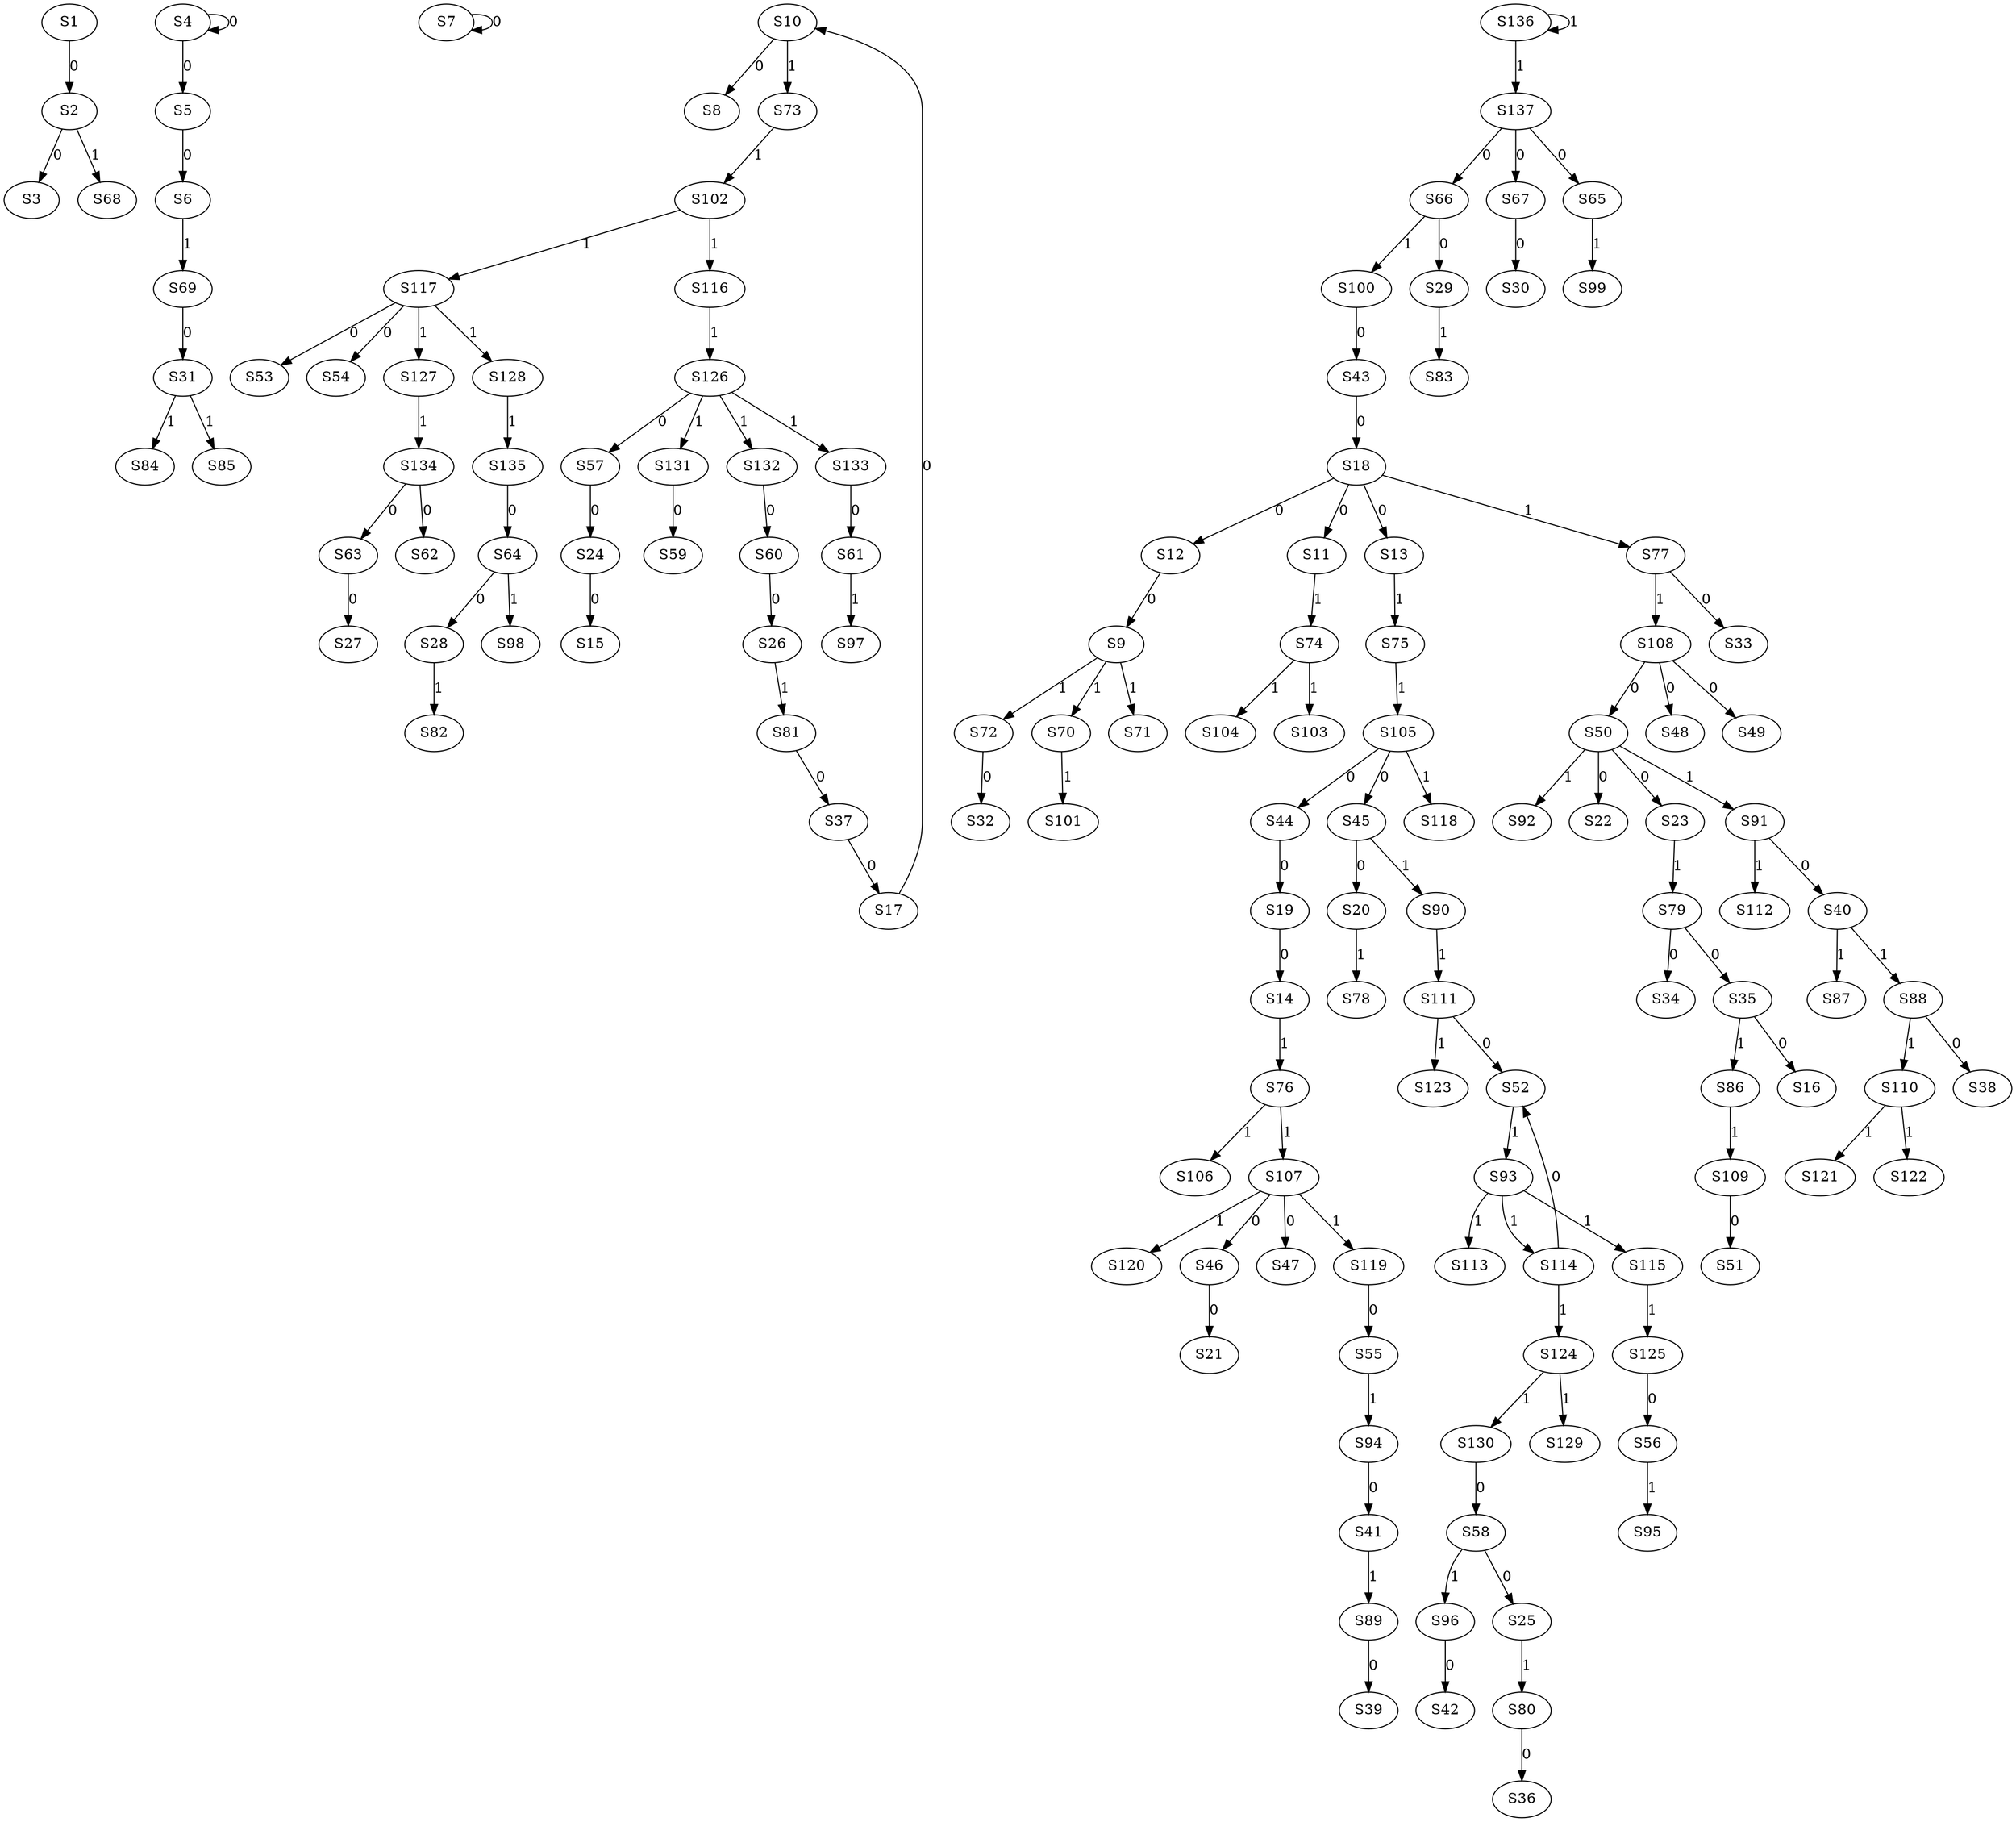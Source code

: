 strict digraph {
	S1 -> S2 [ label = 0 ];
	S2 -> S3 [ label = 0 ];
	S4 -> S4 [ label = 0 ];
	S4 -> S5 [ label = 0 ];
	S5 -> S6 [ label = 0 ];
	S7 -> S7 [ label = 0 ];
	S10 -> S8 [ label = 0 ];
	S12 -> S9 [ label = 0 ];
	S17 -> S10 [ label = 0 ];
	S18 -> S11 [ label = 0 ];
	S18 -> S12 [ label = 0 ];
	S18 -> S13 [ label = 0 ];
	S19 -> S14 [ label = 0 ];
	S24 -> S15 [ label = 0 ];
	S35 -> S16 [ label = 0 ];
	S37 -> S17 [ label = 0 ];
	S43 -> S18 [ label = 0 ];
	S44 -> S19 [ label = 0 ];
	S45 -> S20 [ label = 0 ];
	S46 -> S21 [ label = 0 ];
	S50 -> S22 [ label = 0 ];
	S50 -> S23 [ label = 0 ];
	S57 -> S24 [ label = 0 ];
	S58 -> S25 [ label = 0 ];
	S60 -> S26 [ label = 0 ];
	S63 -> S27 [ label = 0 ];
	S64 -> S28 [ label = 0 ];
	S66 -> S29 [ label = 0 ];
	S67 -> S30 [ label = 0 ];
	S69 -> S31 [ label = 0 ];
	S72 -> S32 [ label = 0 ];
	S77 -> S33 [ label = 0 ];
	S79 -> S34 [ label = 0 ];
	S79 -> S35 [ label = 0 ];
	S80 -> S36 [ label = 0 ];
	S81 -> S37 [ label = 0 ];
	S88 -> S38 [ label = 0 ];
	S89 -> S39 [ label = 0 ];
	S91 -> S40 [ label = 0 ];
	S94 -> S41 [ label = 0 ];
	S96 -> S42 [ label = 0 ];
	S100 -> S43 [ label = 0 ];
	S105 -> S44 [ label = 0 ];
	S105 -> S45 [ label = 0 ];
	S107 -> S46 [ label = 0 ];
	S107 -> S47 [ label = 0 ];
	S108 -> S48 [ label = 0 ];
	S108 -> S49 [ label = 0 ];
	S108 -> S50 [ label = 0 ];
	S109 -> S51 [ label = 0 ];
	S111 -> S52 [ label = 0 ];
	S117 -> S53 [ label = 0 ];
	S117 -> S54 [ label = 0 ];
	S119 -> S55 [ label = 0 ];
	S125 -> S56 [ label = 0 ];
	S126 -> S57 [ label = 0 ];
	S130 -> S58 [ label = 0 ];
	S131 -> S59 [ label = 0 ];
	S132 -> S60 [ label = 0 ];
	S133 -> S61 [ label = 0 ];
	S134 -> S62 [ label = 0 ];
	S134 -> S63 [ label = 0 ];
	S135 -> S64 [ label = 0 ];
	S137 -> S65 [ label = 0 ];
	S137 -> S66 [ label = 0 ];
	S137 -> S67 [ label = 0 ];
	S2 -> S68 [ label = 1 ];
	S6 -> S69 [ label = 1 ];
	S9 -> S70 [ label = 1 ];
	S9 -> S71 [ label = 1 ];
	S9 -> S72 [ label = 1 ];
	S10 -> S73 [ label = 1 ];
	S11 -> S74 [ label = 1 ];
	S13 -> S75 [ label = 1 ];
	S14 -> S76 [ label = 1 ];
	S18 -> S77 [ label = 1 ];
	S20 -> S78 [ label = 1 ];
	S23 -> S79 [ label = 1 ];
	S25 -> S80 [ label = 1 ];
	S26 -> S81 [ label = 1 ];
	S28 -> S82 [ label = 1 ];
	S29 -> S83 [ label = 1 ];
	S31 -> S84 [ label = 1 ];
	S31 -> S85 [ label = 1 ];
	S35 -> S86 [ label = 1 ];
	S40 -> S87 [ label = 1 ];
	S40 -> S88 [ label = 1 ];
	S41 -> S89 [ label = 1 ];
	S45 -> S90 [ label = 1 ];
	S50 -> S91 [ label = 1 ];
	S50 -> S92 [ label = 1 ];
	S52 -> S93 [ label = 1 ];
	S55 -> S94 [ label = 1 ];
	S56 -> S95 [ label = 1 ];
	S58 -> S96 [ label = 1 ];
	S61 -> S97 [ label = 1 ];
	S64 -> S98 [ label = 1 ];
	S65 -> S99 [ label = 1 ];
	S66 -> S100 [ label = 1 ];
	S70 -> S101 [ label = 1 ];
	S73 -> S102 [ label = 1 ];
	S74 -> S103 [ label = 1 ];
	S74 -> S104 [ label = 1 ];
	S75 -> S105 [ label = 1 ];
	S76 -> S106 [ label = 1 ];
	S76 -> S107 [ label = 1 ];
	S77 -> S108 [ label = 1 ];
	S86 -> S109 [ label = 1 ];
	S88 -> S110 [ label = 1 ];
	S90 -> S111 [ label = 1 ];
	S91 -> S112 [ label = 1 ];
	S93 -> S113 [ label = 1 ];
	S93 -> S114 [ label = 1 ];
	S93 -> S115 [ label = 1 ];
	S102 -> S116 [ label = 1 ];
	S102 -> S117 [ label = 1 ];
	S105 -> S118 [ label = 1 ];
	S107 -> S119 [ label = 1 ];
	S107 -> S120 [ label = 1 ];
	S110 -> S121 [ label = 1 ];
	S110 -> S122 [ label = 1 ];
	S111 -> S123 [ label = 1 ];
	S114 -> S124 [ label = 1 ];
	S115 -> S125 [ label = 1 ];
	S116 -> S126 [ label = 1 ];
	S117 -> S127 [ label = 1 ];
	S117 -> S128 [ label = 1 ];
	S124 -> S129 [ label = 1 ];
	S124 -> S130 [ label = 1 ];
	S126 -> S131 [ label = 1 ];
	S126 -> S132 [ label = 1 ];
	S126 -> S133 [ label = 1 ];
	S127 -> S134 [ label = 1 ];
	S128 -> S135 [ label = 1 ];
	S136 -> S136 [ label = 1 ];
	S136 -> S137 [ label = 1 ];
	S114 -> S52 [ label = 0 ];
}